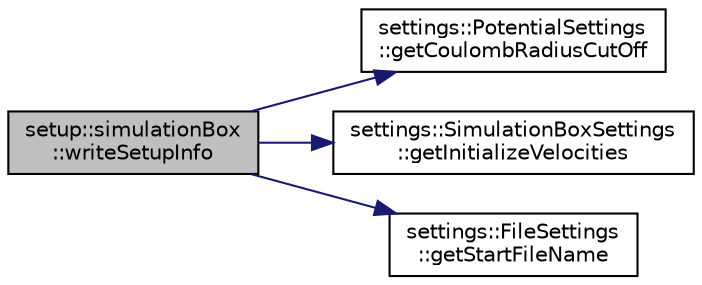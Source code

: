 digraph "setup::simulationBox::writeSetupInfo"
{
 // LATEX_PDF_SIZE
  edge [fontname="Helvetica",fontsize="10",labelfontname="Helvetica",labelfontsize="10"];
  node [fontname="Helvetica",fontsize="10",shape=record];
  rankdir="LR";
  Node1 [label="setup::simulationBox\l::writeSetupInfo",height=0.2,width=0.4,color="black", fillcolor="grey75", style="filled", fontcolor="black",tooltip="write setup info to log file"];
  Node1 -> Node2 [color="midnightblue",fontsize="10",style="solid",fontname="Helvetica"];
  Node2 [label="settings::PotentialSettings\l::getCoulombRadiusCutOff",height=0.2,width=0.4,color="black", fillcolor="white", style="filled",URL="$classsettings_1_1PotentialSettings.html#a3e94ca180413e8eff4ecfa5a2fa10774",tooltip=" "];
  Node1 -> Node3 [color="midnightblue",fontsize="10",style="solid",fontname="Helvetica"];
  Node3 [label="settings::SimulationBoxSettings\l::getInitializeVelocities",height=0.2,width=0.4,color="black", fillcolor="white", style="filled",URL="$classsettings_1_1SimulationBoxSettings.html#a1965edbfdf3886c3d14e2b218ca91802",tooltip=" "];
  Node1 -> Node4 [color="midnightblue",fontsize="10",style="solid",fontname="Helvetica"];
  Node4 [label="settings::FileSettings\l::getStartFileName",height=0.2,width=0.4,color="black", fillcolor="white", style="filled",URL="$classsettings_1_1FileSettings.html#abf17a1599c6df6efbc4960041110a9a7",tooltip=" "];
}
